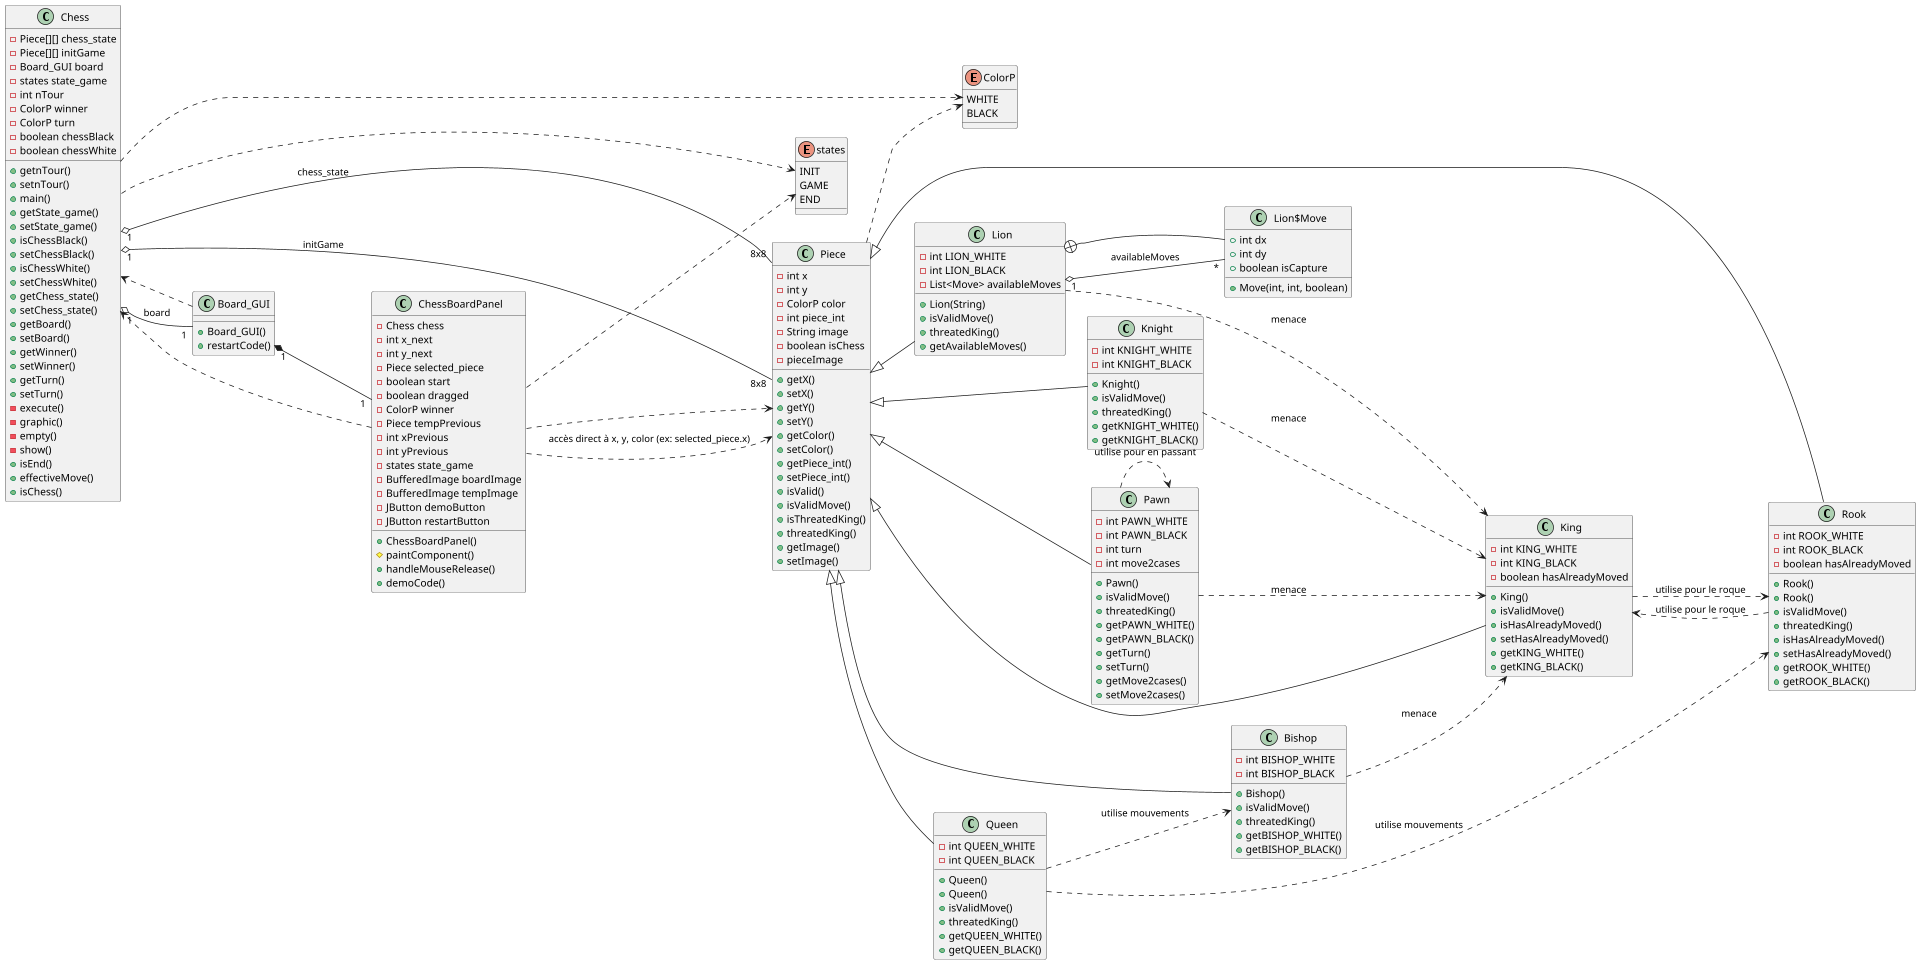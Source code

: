 @startuml
left to right direction
scale 1920x1080

' ENUMS
enum ColorP {
  WHITE
  BLACK
}

enum states {
  INIT
  GAME
  END
}

' CLASSES
class Piece {
  - int x
  - int y
  - ColorP color
  - int piece_int
  - String image
  - boolean isChess
  - pieceImage
  + getX()
  + setX()
  + getY()
  + setY()
  + getColor()
  + setColor()
  + getPiece_int()
  + setPiece_int()
  + isValid()
  + isValidMove()
  + isThreatedKing()
  + threatedKing()
  + getImage()
  + setImage()
}

class King {
  - int KING_WHITE
  - int KING_BLACK
  - boolean hasAlreadyMoved
  + King()
  + isValidMove()
  + isHasAlreadyMoved()
  + setHasAlreadyMoved()
  + getKING_WHITE()
  + getKING_BLACK()
}

class Queen {
  - int QUEEN_WHITE
  - int QUEEN_BLACK
  + Queen()
  + Queen()
  + isValidMove()
  + threatedKing()
  + getQUEEN_WHITE()
  + getQUEEN_BLACK()
}

class Rook {
  - int ROOK_WHITE
  - int ROOK_BLACK
  - boolean hasAlreadyMoved
  + Rook()
  + Rook()
  + isValidMove()
  + threatedKing()
  + isHasAlreadyMoved()
  + setHasAlreadyMoved()
  + getROOK_WHITE()
  + getROOK_BLACK()
}

class Bishop {
  - int BISHOP_WHITE
  - int BISHOP_BLACK
  + Bishop()
  + isValidMove()
  + threatedKing()
  + getBISHOP_WHITE()
  + getBISHOP_BLACK()
}

class Knight {
  - int KNIGHT_WHITE
  - int KNIGHT_BLACK
  + Knight()
  + isValidMove()
  + threatedKing()
  + getKNIGHT_WHITE()
  + getKNIGHT_BLACK()
}

class Pawn {
  - int PAWN_WHITE
  - int PAWN_BLACK
  - int turn
  - int move2cases
  + Pawn()
  + isValidMove()
  + threatedKing()
  + getPAWN_WHITE()
  + getPAWN_BLACK()
  + getTurn()
  + setTurn()
  + getMove2cases()
  + setMove2cases()
}

class Lion {
  - int LION_WHITE
  - int LION_BLACK
  - List<Move> availableMoves
  + Lion(String)
  + isValidMove()
  + threatedKing()
  + getAvailableMoves()
}

class "Lion$Move" as LionMove {
  + int dx
  + int dy
  + boolean isCapture
  + Move(int, int, boolean)
}

class Chess {
  - Piece[][] chess_state
  - Piece[][] initGame
  - Board_GUI board
  - states state_game
  - int nTour
  - ColorP winner
  - ColorP turn
  - boolean chessBlack
  - boolean chessWhite
  + getnTour()
  + setnTour()
  + main()
  + getState_game()
  + setState_game()
  + isChessBlack()
  + setChessBlack()
  + isChessWhite()
  + setChessWhite()
  + getChess_state()
  + setChess_state()
  + getBoard()
  + setBoard()
  + getWinner()
  + setWinner()
  + getTurn()
  + setTurn()
  - execute()
  - graphic()
  - empty()
  - show()
  + isEnd()
  + effectiveMove()
  + isChess()
}

class Board_GUI {
  + Board_GUI()
  + restartCode()
}

class ChessBoardPanel {
  - Chess chess
  - int x_next
  - int y_next
  - Piece selected_piece
  - boolean start
  - boolean dragged
  - ColorP winner
  - Piece tempPrevious
  - int xPrevious
  - int yPrevious
  - states state_game
  - BufferedImage boardImage
  - BufferedImage tempImage
  - JButton demoButton
  - JButton restartButton
  + ChessBoardPanel()
  # paintComponent()
  + handleMouseRelease()
  + demoCode()
}

' RELATIONS

' Héritage des pièces
Piece <|-- King
Piece <|-- Queen
Piece <|-- Rook
Piece <|-- Bishop
Piece <|-- Knight
Piece <|-- Pawn
Piece <|-- Lion

' Nested classes
Lion +-- LionMove

' Composition/agrégation
Chess "1" o-- "1" Board_GUI : board
Chess "1" o-- "8x8" Piece : chess_state
Chess "1" o-- "8x8" Piece : initGame
Board_GUI "1" *-- "1" ChessBoardPanel
Lion "1" o-- "*" LionMove : availableMoves

' Utilisation des enums
Piece ..> ColorP
Chess ..> ColorP
Chess ..> states
ChessBoardPanel ..> states

' Dépendances entre classes
Board_GUI ..> Chess
ChessBoardPanel ..> Chess
ChessBoardPanel ..> Piece

' Dépendances entre pièces (pour les méthodes)
Queen ..> Bishop : utilise mouvements
Queen ..> Rook : utilise mouvements
King ..> Rook : utilise pour le roque
Pawn ..> Pawn : utilise pour en passant
Rook ..> King : utilise pour le roque
Bishop ..> King : menace
Knight ..> King : menace
Pawn ..> King : menace
Lion ..> King : menace

' Accès direct aux champs (note UML)
ChessBoardPanel ..> Piece : accès direct à x, y, color (ex: selected_piece.x)

@enduml